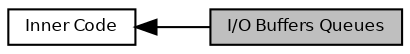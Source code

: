 digraph "I/O Buffers Queues"
{
  bgcolor="transparent";
  edge [fontname="Helvetica",fontsize="8",labelfontname="Helvetica",labelfontsize="8"];
  node [fontname="Helvetica",fontsize="8",shape=record];
  rankdir=LR;
  Node0 [label="I/O Buffers Queues",height=0.2,width=0.4,color="black", fillcolor="grey75", style="filled", fontcolor="black"];
  Node1 [label="Inner Code",height=0.2,width=0.4,color="black",URL="$group___h_a_l___i_n_n_e_r___c_o_d_e.html",tooltip="HAL Inner Code. "];
  Node1->Node0 [shape=plaintext, dir="back", style="solid"];
}
